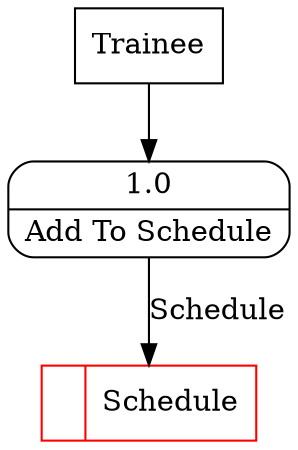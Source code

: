 digraph dfd2{ 
node[shape=record]
200 [label="<f0>  |<f1> Schedule " color=red];
201 [label="Trainee" shape=box];
202 [label="{<f0> 1.0|<f1> Add To Schedule }" shape=Mrecord];
201 -> 202
202 -> 200 [label="Schedule"]
}